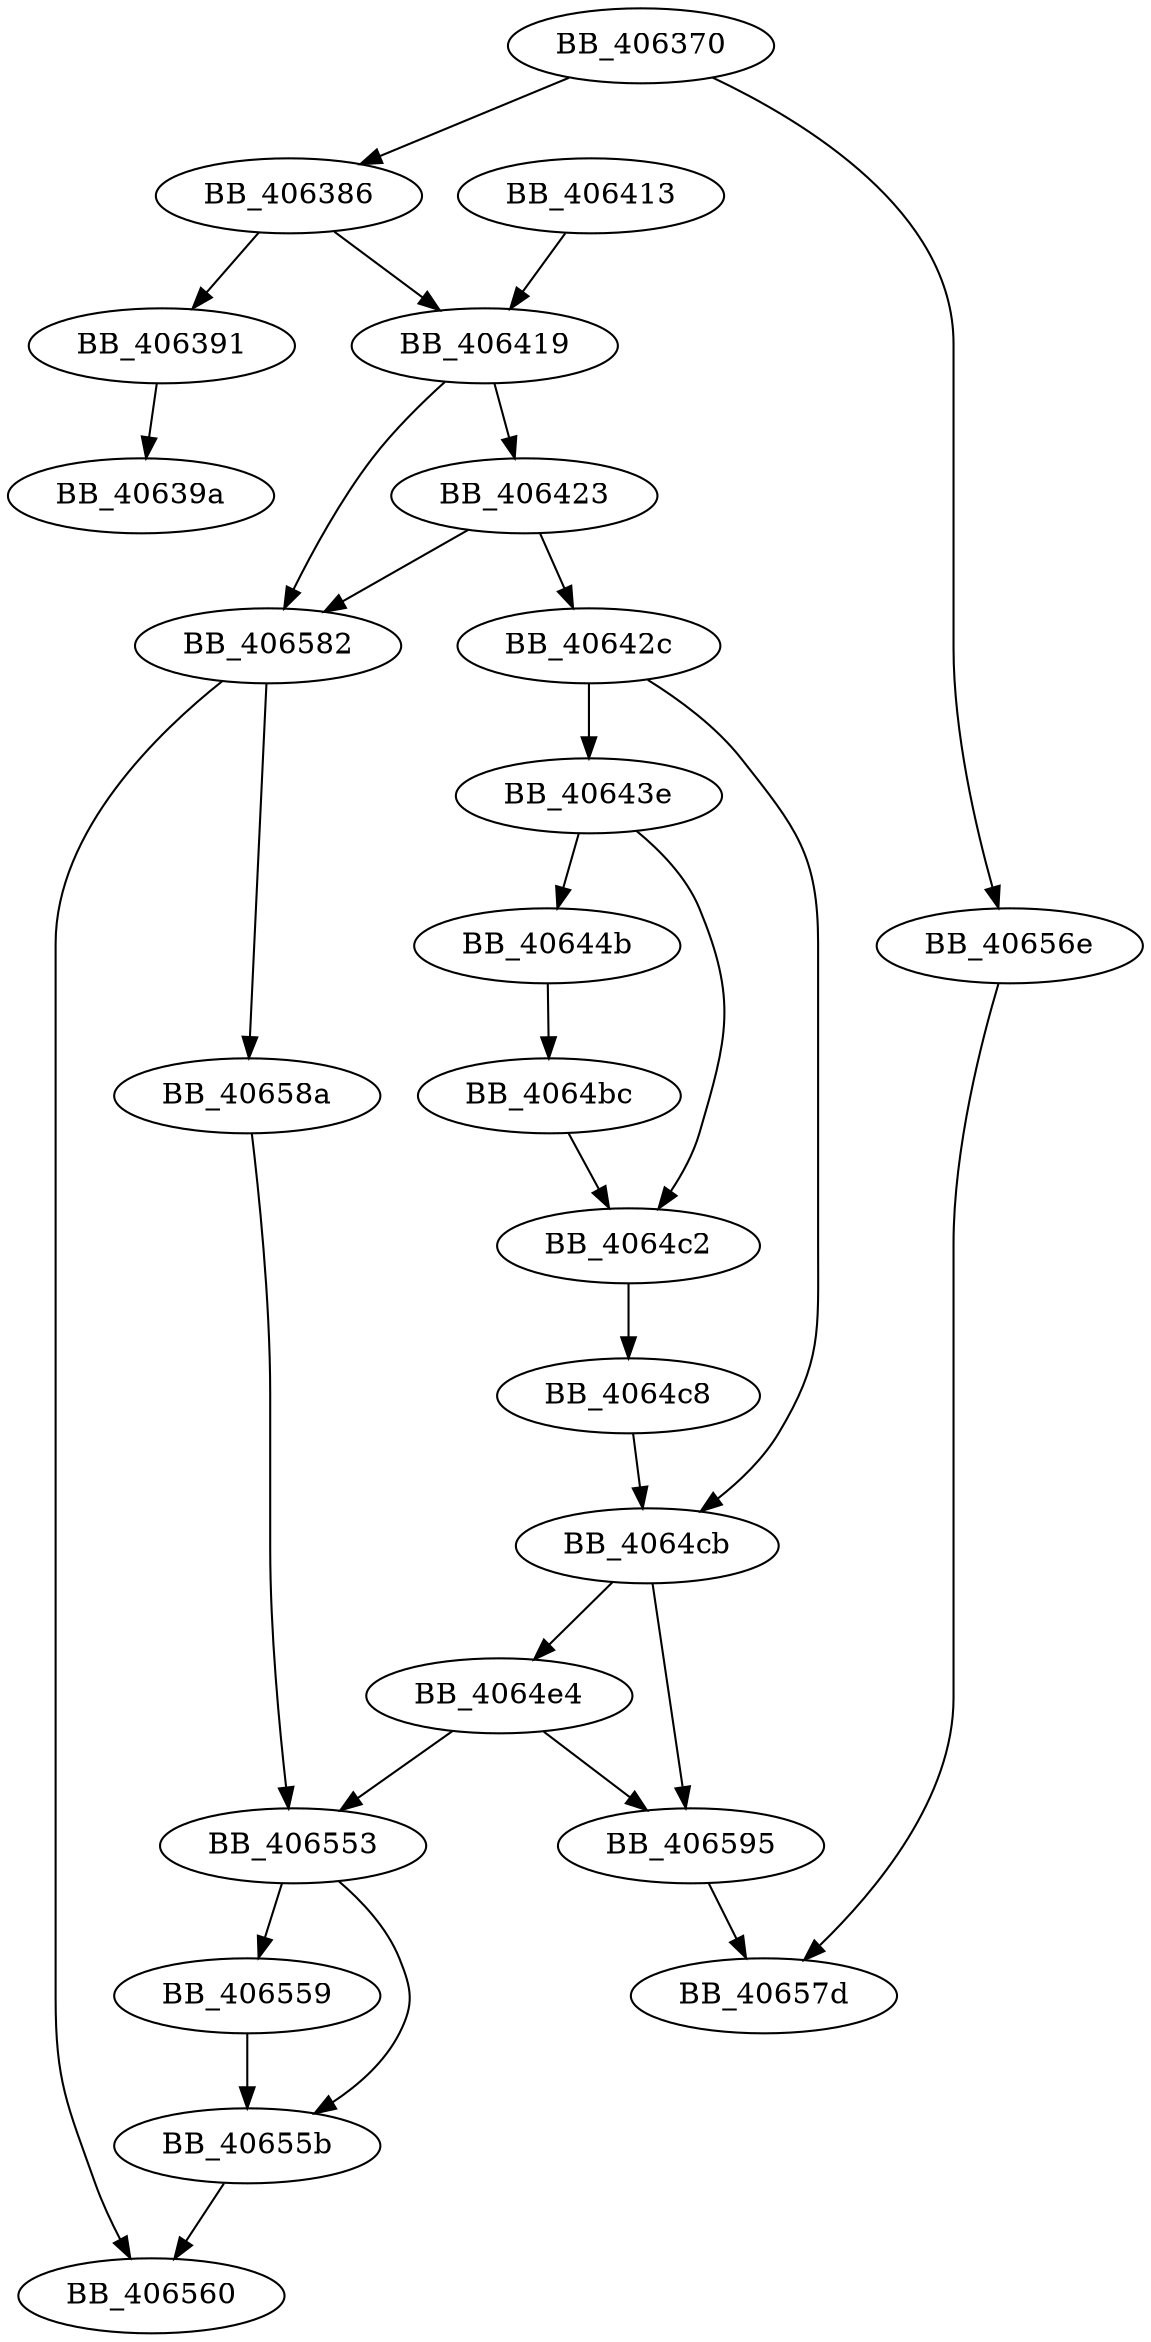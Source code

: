 DiGraph sub_406370{
BB_406370->BB_406386
BB_406370->BB_40656e
BB_406386->BB_406391
BB_406386->BB_406419
BB_406391->BB_40639a
BB_406413->BB_406419
BB_406419->BB_406423
BB_406419->BB_406582
BB_406423->BB_40642c
BB_406423->BB_406582
BB_40642c->BB_40643e
BB_40642c->BB_4064cb
BB_40643e->BB_40644b
BB_40643e->BB_4064c2
BB_40644b->BB_4064bc
BB_4064bc->BB_4064c2
BB_4064c2->BB_4064c8
BB_4064c8->BB_4064cb
BB_4064cb->BB_4064e4
BB_4064cb->BB_406595
BB_4064e4->BB_406553
BB_4064e4->BB_406595
BB_406553->BB_406559
BB_406553->BB_40655b
BB_406559->BB_40655b
BB_40655b->BB_406560
BB_40656e->BB_40657d
BB_406582->BB_406560
BB_406582->BB_40658a
BB_40658a->BB_406553
BB_406595->BB_40657d
}
